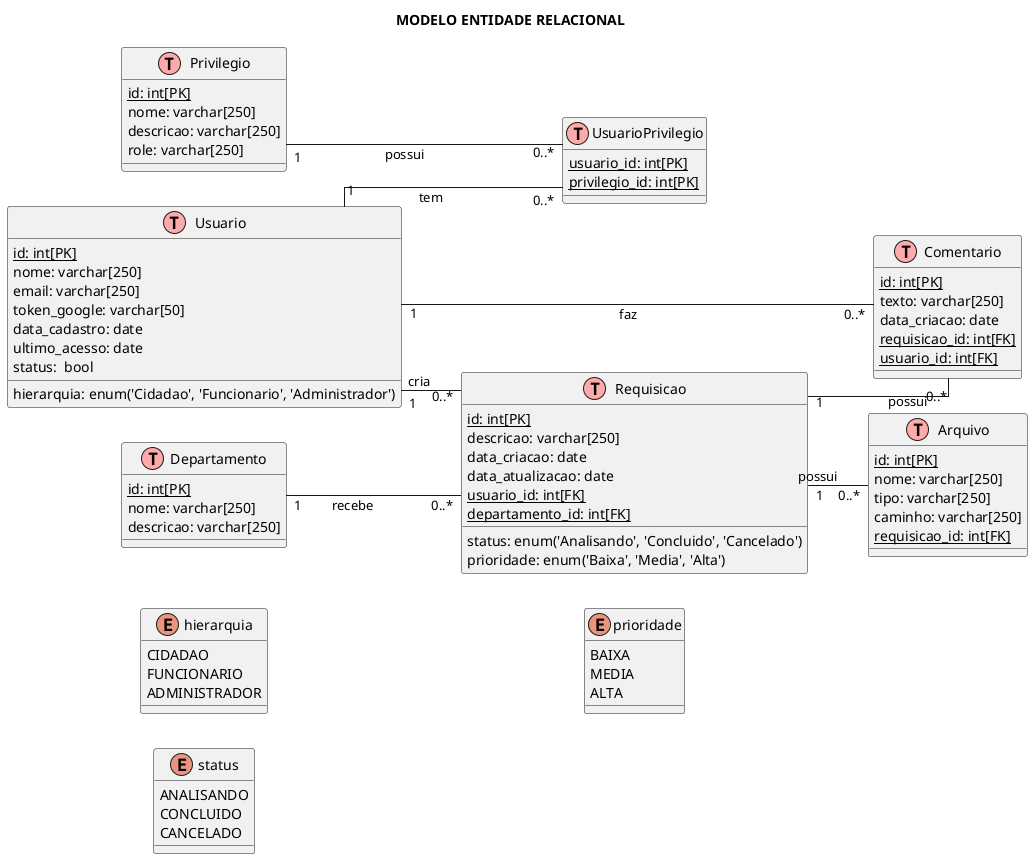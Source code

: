 @startuml
skinparam linetype ortho
left to right direction
title MODELO ENTIDADE RELACIONAL
!define table(x) class x << (T,#FFAAAA) >>

' Tabelas principais
table(Usuario) {
  <u>id: int[PK]</u>
  nome: varchar[250]
  email: varchar[250]
  token_google: varchar[50]
  data_cadastro: date
  ultimo_acesso: date
  status:  bool
  hierarquia: enum('Cidadao', 'Funcionario', 'Administrador')
}

table(Privilegio){
  <u>id: int[PK]</u>
  nome: varchar[250]
  descricao: varchar[250]
  role: varchar[250]
}

table(UsuarioPrivilegio) {
  <u>usuario_id: int[PK]</u>
  <u>privilegio_id: int[PK]</u>
}

table(Departamento) {
  <u>id: int[PK]</u>
  nome: varchar[250]
  descricao: varchar[250]
}

table(Requisicao) {
  <u>id: int[PK]</u>
  descricao: varchar[250]
  data_criacao: date
  data_atualizacao: date
  status: enum('Analisando', 'Concluido', 'Cancelado')
  prioridade: enum('Baixa', 'Media', 'Alta')
  <u>usuario_id: int[FK]</u>
  <u>departamento_id: int[FK]</u>
}

table(Comentario) {
  <u>id: int[PK]</u>
  texto: varchar[250]
  data_criacao: date
  <u>requisicao_id: int[FK]</u>
  <u>usuario_id: int[FK]</u>
}

table(Arquivo) {
  <u>id: int[PK]</u>
  nome: varchar[250]
  tipo: varchar[250]
  caminho: varchar[250]
  <u>requisicao_id: int[FK]</u>
}



' Enum
enum hierarquia {
    CIDADAO
    FUNCIONARIO
    ADMINISTRADOR
}



enum status{
    ANALISANDO
    CONCLUIDO
    CANCELADO
    
}

enum prioridade {
    BAIXA
    MEDIA
    ALTA
}

' Relacionamentos
Usuario "1" -- "0..*" Requisicao : cria
Usuario "1" -- "0..*" Comentario : faz
Usuario "1" -- "0..*" UsuarioPrivilegio : tem
Privilegio "1" -- "0..*" UsuarioPrivilegio : possui
Departamento "1" -- "0..*" Requisicao : recebe
Requisicao "1" -- "0..*" Comentario : possui
Requisicao "1" -- "0..*" Arquivo : possui
@enduml
